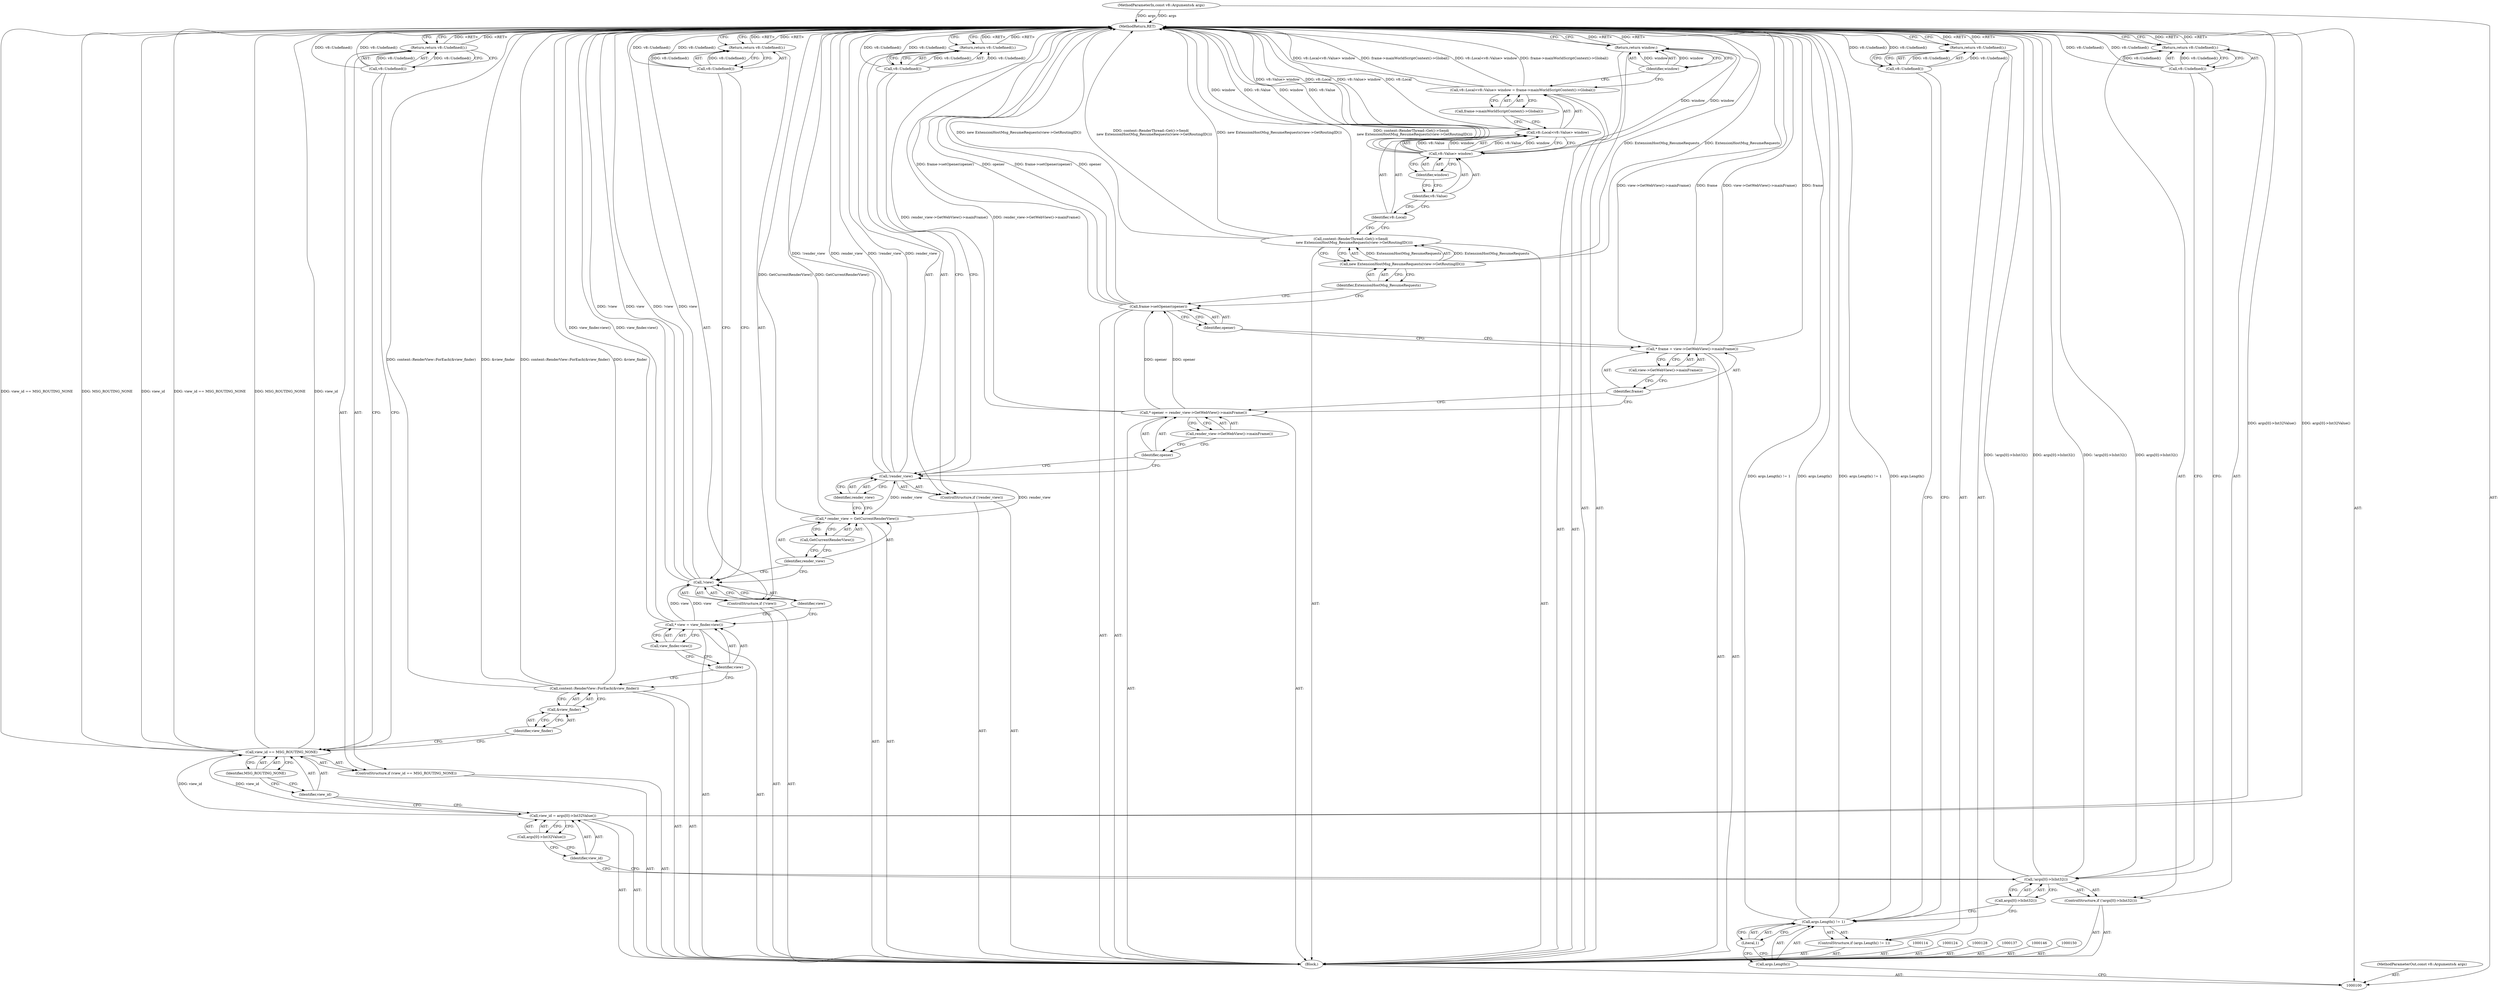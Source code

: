 digraph "0_Chrome_eb4bcacd683a68534bbe2e4d8d6eeafafc7f57ba_2" {
"1000168" [label="(MethodReturn,RET)"];
"1000121" [label="(Identifier,MSG_ROUTING_NONE)"];
"1000118" [label="(ControlStructure,if (view_id == MSG_ROUTING_NONE))"];
"1000119" [label="(Call,view_id == MSG_ROUTING_NONE)"];
"1000120" [label="(Identifier,view_id)"];
"1000123" [label="(Call,v8::Undefined())"];
"1000122" [label="(Return,return v8::Undefined();)"];
"1000125" [label="(Call,content::RenderView::ForEach(&view_finder))"];
"1000126" [label="(Call,&view_finder)"];
"1000127" [label="(Identifier,view_finder)"];
"1000129" [label="(Call,* view = view_finder.view())"];
"1000130" [label="(Identifier,view)"];
"1000131" [label="(Call,view_finder.view())"];
"1000132" [label="(ControlStructure,if (!view))"];
"1000133" [label="(Call,!view)"];
"1000134" [label="(Identifier,view)"];
"1000136" [label="(Call,v8::Undefined())"];
"1000135" [label="(Return,return v8::Undefined();)"];
"1000102" [label="(Block,)"];
"1000101" [label="(MethodParameterIn,const v8::Arguments& args)"];
"1000253" [label="(MethodParameterOut,const v8::Arguments& args)"];
"1000138" [label="(Call,* render_view = GetCurrentRenderView())"];
"1000139" [label="(Identifier,render_view)"];
"1000140" [label="(Call,GetCurrentRenderView())"];
"1000141" [label="(ControlStructure,if (!render_view))"];
"1000142" [label="(Call,!render_view)"];
"1000143" [label="(Identifier,render_view)"];
"1000145" [label="(Call,v8::Undefined())"];
"1000144" [label="(Return,return v8::Undefined();)"];
"1000147" [label="(Call,* opener = render_view->GetWebView()->mainFrame())"];
"1000148" [label="(Identifier,opener)"];
"1000149" [label="(Call,render_view->GetWebView()->mainFrame())"];
"1000151" [label="(Call,* frame = view->GetWebView()->mainFrame())"];
"1000152" [label="(Identifier,frame)"];
"1000153" [label="(Call,view->GetWebView()->mainFrame())"];
"1000155" [label="(Identifier,opener)"];
"1000154" [label="(Call,frame->setOpener(opener))"];
"1000156" [label="(Call,content::RenderThread::Get()->Send(\n      new ExtensionHostMsg_ResumeRequests(view->GetRoutingID())))"];
"1000158" [label="(Identifier,ExtensionHostMsg_ResumeRequests)"];
"1000157" [label="(Call,new ExtensionHostMsg_ResumeRequests(view->GetRoutingID()))"];
"1000162" [label="(Call,v8::Value> window)"];
"1000163" [label="(Identifier,v8::Value)"];
"1000164" [label="(Identifier,window)"];
"1000159" [label="(Call,v8::Local<v8::Value> window = frame->mainWorldScriptContext()->Global())"];
"1000160" [label="(Call,v8::Local<v8::Value> window)"];
"1000161" [label="(Identifier,v8::Local)"];
"1000165" [label="(Call,frame->mainWorldScriptContext()->Global())"];
"1000103" [label="(ControlStructure,if (args.Length() != 1))"];
"1000106" [label="(Literal,1)"];
"1000104" [label="(Call,args.Length() != 1)"];
"1000105" [label="(Call,args.Length())"];
"1000167" [label="(Identifier,window)"];
"1000166" [label="(Return,return window;)"];
"1000108" [label="(Call,v8::Undefined())"];
"1000107" [label="(Return,return v8::Undefined();)"];
"1000109" [label="(ControlStructure,if (!args[0]->IsInt32()))"];
"1000110" [label="(Call,!args[0]->IsInt32())"];
"1000111" [label="(Call,args[0]->IsInt32())"];
"1000113" [label="(Call,v8::Undefined())"];
"1000112" [label="(Return,return v8::Undefined();)"];
"1000117" [label="(Call,args[0]->Int32Value())"];
"1000115" [label="(Call,view_id = args[0]->Int32Value())"];
"1000116" [label="(Identifier,view_id)"];
"1000168" -> "1000100"  [label="AST: "];
"1000168" -> "1000107"  [label="CFG: "];
"1000168" -> "1000112"  [label="CFG: "];
"1000168" -> "1000122"  [label="CFG: "];
"1000168" -> "1000135"  [label="CFG: "];
"1000168" -> "1000144"  [label="CFG: "];
"1000168" -> "1000166"  [label="CFG: "];
"1000144" -> "1000168"  [label="DDG: <RET>"];
"1000142" -> "1000168"  [label="DDG: !render_view"];
"1000142" -> "1000168"  [label="DDG: render_view"];
"1000125" -> "1000168"  [label="DDG: content::RenderView::ForEach(&view_finder)"];
"1000125" -> "1000168"  [label="DDG: &view_finder"];
"1000108" -> "1000168"  [label="DDG: v8::Undefined()"];
"1000156" -> "1000168"  [label="DDG: new ExtensionHostMsg_ResumeRequests(view->GetRoutingID())"];
"1000156" -> "1000168"  [label="DDG: content::RenderThread::Get()->Send(\n      new ExtensionHostMsg_ResumeRequests(view->GetRoutingID()))"];
"1000104" -> "1000168"  [label="DDG: args.Length() != 1"];
"1000104" -> "1000168"  [label="DDG: args.Length()"];
"1000159" -> "1000168"  [label="DDG: v8::Local<v8::Value> window"];
"1000159" -> "1000168"  [label="DDG: frame->mainWorldScriptContext()->Global()"];
"1000123" -> "1000168"  [label="DDG: v8::Undefined()"];
"1000147" -> "1000168"  [label="DDG: render_view->GetWebView()->mainFrame()"];
"1000151" -> "1000168"  [label="DDG: view->GetWebView()->mainFrame()"];
"1000151" -> "1000168"  [label="DDG: frame"];
"1000133" -> "1000168"  [label="DDG: !view"];
"1000133" -> "1000168"  [label="DDG: view"];
"1000154" -> "1000168"  [label="DDG: frame->setOpener(opener)"];
"1000154" -> "1000168"  [label="DDG: opener"];
"1000119" -> "1000168"  [label="DDG: view_id == MSG_ROUTING_NONE"];
"1000119" -> "1000168"  [label="DDG: MSG_ROUTING_NONE"];
"1000119" -> "1000168"  [label="DDG: view_id"];
"1000115" -> "1000168"  [label="DDG: args[0]->Int32Value()"];
"1000162" -> "1000168"  [label="DDG: window"];
"1000162" -> "1000168"  [label="DDG: v8::Value"];
"1000138" -> "1000168"  [label="DDG: GetCurrentRenderView()"];
"1000157" -> "1000168"  [label="DDG: ExtensionHostMsg_ResumeRequests"];
"1000113" -> "1000168"  [label="DDG: v8::Undefined()"];
"1000101" -> "1000168"  [label="DDG: args"];
"1000110" -> "1000168"  [label="DDG: !args[0]->IsInt32()"];
"1000110" -> "1000168"  [label="DDG: args[0]->IsInt32()"];
"1000136" -> "1000168"  [label="DDG: v8::Undefined()"];
"1000145" -> "1000168"  [label="DDG: v8::Undefined()"];
"1000160" -> "1000168"  [label="DDG: v8::Value> window"];
"1000160" -> "1000168"  [label="DDG: v8::Local"];
"1000129" -> "1000168"  [label="DDG: view_finder.view()"];
"1000122" -> "1000168"  [label="DDG: <RET>"];
"1000112" -> "1000168"  [label="DDG: <RET>"];
"1000166" -> "1000168"  [label="DDG: <RET>"];
"1000135" -> "1000168"  [label="DDG: <RET>"];
"1000107" -> "1000168"  [label="DDG: <RET>"];
"1000121" -> "1000119"  [label="AST: "];
"1000121" -> "1000120"  [label="CFG: "];
"1000119" -> "1000121"  [label="CFG: "];
"1000118" -> "1000102"  [label="AST: "];
"1000119" -> "1000118"  [label="AST: "];
"1000122" -> "1000118"  [label="AST: "];
"1000119" -> "1000118"  [label="AST: "];
"1000119" -> "1000121"  [label="CFG: "];
"1000120" -> "1000119"  [label="AST: "];
"1000121" -> "1000119"  [label="AST: "];
"1000123" -> "1000119"  [label="CFG: "];
"1000127" -> "1000119"  [label="CFG: "];
"1000119" -> "1000168"  [label="DDG: view_id == MSG_ROUTING_NONE"];
"1000119" -> "1000168"  [label="DDG: MSG_ROUTING_NONE"];
"1000119" -> "1000168"  [label="DDG: view_id"];
"1000115" -> "1000119"  [label="DDG: view_id"];
"1000120" -> "1000119"  [label="AST: "];
"1000120" -> "1000115"  [label="CFG: "];
"1000121" -> "1000120"  [label="CFG: "];
"1000123" -> "1000122"  [label="AST: "];
"1000123" -> "1000119"  [label="CFG: "];
"1000122" -> "1000123"  [label="CFG: "];
"1000123" -> "1000168"  [label="DDG: v8::Undefined()"];
"1000123" -> "1000122"  [label="DDG: v8::Undefined()"];
"1000122" -> "1000118"  [label="AST: "];
"1000122" -> "1000123"  [label="CFG: "];
"1000123" -> "1000122"  [label="AST: "];
"1000168" -> "1000122"  [label="CFG: "];
"1000122" -> "1000168"  [label="DDG: <RET>"];
"1000123" -> "1000122"  [label="DDG: v8::Undefined()"];
"1000125" -> "1000102"  [label="AST: "];
"1000125" -> "1000126"  [label="CFG: "];
"1000126" -> "1000125"  [label="AST: "];
"1000130" -> "1000125"  [label="CFG: "];
"1000125" -> "1000168"  [label="DDG: content::RenderView::ForEach(&view_finder)"];
"1000125" -> "1000168"  [label="DDG: &view_finder"];
"1000126" -> "1000125"  [label="AST: "];
"1000126" -> "1000127"  [label="CFG: "];
"1000127" -> "1000126"  [label="AST: "];
"1000125" -> "1000126"  [label="CFG: "];
"1000127" -> "1000126"  [label="AST: "];
"1000127" -> "1000119"  [label="CFG: "];
"1000126" -> "1000127"  [label="CFG: "];
"1000129" -> "1000102"  [label="AST: "];
"1000129" -> "1000131"  [label="CFG: "];
"1000130" -> "1000129"  [label="AST: "];
"1000131" -> "1000129"  [label="AST: "];
"1000134" -> "1000129"  [label="CFG: "];
"1000129" -> "1000168"  [label="DDG: view_finder.view()"];
"1000129" -> "1000133"  [label="DDG: view"];
"1000130" -> "1000129"  [label="AST: "];
"1000130" -> "1000125"  [label="CFG: "];
"1000131" -> "1000130"  [label="CFG: "];
"1000131" -> "1000129"  [label="AST: "];
"1000131" -> "1000130"  [label="CFG: "];
"1000129" -> "1000131"  [label="CFG: "];
"1000132" -> "1000102"  [label="AST: "];
"1000133" -> "1000132"  [label="AST: "];
"1000135" -> "1000132"  [label="AST: "];
"1000133" -> "1000132"  [label="AST: "];
"1000133" -> "1000134"  [label="CFG: "];
"1000134" -> "1000133"  [label="AST: "];
"1000136" -> "1000133"  [label="CFG: "];
"1000139" -> "1000133"  [label="CFG: "];
"1000133" -> "1000168"  [label="DDG: !view"];
"1000133" -> "1000168"  [label="DDG: view"];
"1000129" -> "1000133"  [label="DDG: view"];
"1000134" -> "1000133"  [label="AST: "];
"1000134" -> "1000129"  [label="CFG: "];
"1000133" -> "1000134"  [label="CFG: "];
"1000136" -> "1000135"  [label="AST: "];
"1000136" -> "1000133"  [label="CFG: "];
"1000135" -> "1000136"  [label="CFG: "];
"1000136" -> "1000168"  [label="DDG: v8::Undefined()"];
"1000136" -> "1000135"  [label="DDG: v8::Undefined()"];
"1000135" -> "1000132"  [label="AST: "];
"1000135" -> "1000136"  [label="CFG: "];
"1000136" -> "1000135"  [label="AST: "];
"1000168" -> "1000135"  [label="CFG: "];
"1000135" -> "1000168"  [label="DDG: <RET>"];
"1000136" -> "1000135"  [label="DDG: v8::Undefined()"];
"1000102" -> "1000100"  [label="AST: "];
"1000103" -> "1000102"  [label="AST: "];
"1000109" -> "1000102"  [label="AST: "];
"1000114" -> "1000102"  [label="AST: "];
"1000115" -> "1000102"  [label="AST: "];
"1000118" -> "1000102"  [label="AST: "];
"1000124" -> "1000102"  [label="AST: "];
"1000125" -> "1000102"  [label="AST: "];
"1000128" -> "1000102"  [label="AST: "];
"1000129" -> "1000102"  [label="AST: "];
"1000132" -> "1000102"  [label="AST: "];
"1000137" -> "1000102"  [label="AST: "];
"1000138" -> "1000102"  [label="AST: "];
"1000141" -> "1000102"  [label="AST: "];
"1000146" -> "1000102"  [label="AST: "];
"1000147" -> "1000102"  [label="AST: "];
"1000150" -> "1000102"  [label="AST: "];
"1000151" -> "1000102"  [label="AST: "];
"1000154" -> "1000102"  [label="AST: "];
"1000156" -> "1000102"  [label="AST: "];
"1000159" -> "1000102"  [label="AST: "];
"1000166" -> "1000102"  [label="AST: "];
"1000101" -> "1000100"  [label="AST: "];
"1000101" -> "1000168"  [label="DDG: args"];
"1000253" -> "1000100"  [label="AST: "];
"1000138" -> "1000102"  [label="AST: "];
"1000138" -> "1000140"  [label="CFG: "];
"1000139" -> "1000138"  [label="AST: "];
"1000140" -> "1000138"  [label="AST: "];
"1000143" -> "1000138"  [label="CFG: "];
"1000138" -> "1000168"  [label="DDG: GetCurrentRenderView()"];
"1000138" -> "1000142"  [label="DDG: render_view"];
"1000139" -> "1000138"  [label="AST: "];
"1000139" -> "1000133"  [label="CFG: "];
"1000140" -> "1000139"  [label="CFG: "];
"1000140" -> "1000138"  [label="AST: "];
"1000140" -> "1000139"  [label="CFG: "];
"1000138" -> "1000140"  [label="CFG: "];
"1000141" -> "1000102"  [label="AST: "];
"1000142" -> "1000141"  [label="AST: "];
"1000144" -> "1000141"  [label="AST: "];
"1000142" -> "1000141"  [label="AST: "];
"1000142" -> "1000143"  [label="CFG: "];
"1000143" -> "1000142"  [label="AST: "];
"1000145" -> "1000142"  [label="CFG: "];
"1000148" -> "1000142"  [label="CFG: "];
"1000142" -> "1000168"  [label="DDG: !render_view"];
"1000142" -> "1000168"  [label="DDG: render_view"];
"1000138" -> "1000142"  [label="DDG: render_view"];
"1000143" -> "1000142"  [label="AST: "];
"1000143" -> "1000138"  [label="CFG: "];
"1000142" -> "1000143"  [label="CFG: "];
"1000145" -> "1000144"  [label="AST: "];
"1000145" -> "1000142"  [label="CFG: "];
"1000144" -> "1000145"  [label="CFG: "];
"1000145" -> "1000168"  [label="DDG: v8::Undefined()"];
"1000145" -> "1000144"  [label="DDG: v8::Undefined()"];
"1000144" -> "1000141"  [label="AST: "];
"1000144" -> "1000145"  [label="CFG: "];
"1000145" -> "1000144"  [label="AST: "];
"1000168" -> "1000144"  [label="CFG: "];
"1000144" -> "1000168"  [label="DDG: <RET>"];
"1000145" -> "1000144"  [label="DDG: v8::Undefined()"];
"1000147" -> "1000102"  [label="AST: "];
"1000147" -> "1000149"  [label="CFG: "];
"1000148" -> "1000147"  [label="AST: "];
"1000149" -> "1000147"  [label="AST: "];
"1000152" -> "1000147"  [label="CFG: "];
"1000147" -> "1000168"  [label="DDG: render_view->GetWebView()->mainFrame()"];
"1000147" -> "1000154"  [label="DDG: opener"];
"1000148" -> "1000147"  [label="AST: "];
"1000148" -> "1000142"  [label="CFG: "];
"1000149" -> "1000148"  [label="CFG: "];
"1000149" -> "1000147"  [label="AST: "];
"1000149" -> "1000148"  [label="CFG: "];
"1000147" -> "1000149"  [label="CFG: "];
"1000151" -> "1000102"  [label="AST: "];
"1000151" -> "1000153"  [label="CFG: "];
"1000152" -> "1000151"  [label="AST: "];
"1000153" -> "1000151"  [label="AST: "];
"1000155" -> "1000151"  [label="CFG: "];
"1000151" -> "1000168"  [label="DDG: view->GetWebView()->mainFrame()"];
"1000151" -> "1000168"  [label="DDG: frame"];
"1000152" -> "1000151"  [label="AST: "];
"1000152" -> "1000147"  [label="CFG: "];
"1000153" -> "1000152"  [label="CFG: "];
"1000153" -> "1000151"  [label="AST: "];
"1000153" -> "1000152"  [label="CFG: "];
"1000151" -> "1000153"  [label="CFG: "];
"1000155" -> "1000154"  [label="AST: "];
"1000155" -> "1000151"  [label="CFG: "];
"1000154" -> "1000155"  [label="CFG: "];
"1000154" -> "1000102"  [label="AST: "];
"1000154" -> "1000155"  [label="CFG: "];
"1000155" -> "1000154"  [label="AST: "];
"1000158" -> "1000154"  [label="CFG: "];
"1000154" -> "1000168"  [label="DDG: frame->setOpener(opener)"];
"1000154" -> "1000168"  [label="DDG: opener"];
"1000147" -> "1000154"  [label="DDG: opener"];
"1000156" -> "1000102"  [label="AST: "];
"1000156" -> "1000157"  [label="CFG: "];
"1000157" -> "1000156"  [label="AST: "];
"1000161" -> "1000156"  [label="CFG: "];
"1000156" -> "1000168"  [label="DDG: new ExtensionHostMsg_ResumeRequests(view->GetRoutingID())"];
"1000156" -> "1000168"  [label="DDG: content::RenderThread::Get()->Send(\n      new ExtensionHostMsg_ResumeRequests(view->GetRoutingID()))"];
"1000157" -> "1000156"  [label="DDG: ExtensionHostMsg_ResumeRequests"];
"1000158" -> "1000157"  [label="AST: "];
"1000158" -> "1000154"  [label="CFG: "];
"1000157" -> "1000158"  [label="CFG: "];
"1000157" -> "1000156"  [label="AST: "];
"1000157" -> "1000158"  [label="CFG: "];
"1000158" -> "1000157"  [label="AST: "];
"1000156" -> "1000157"  [label="CFG: "];
"1000157" -> "1000168"  [label="DDG: ExtensionHostMsg_ResumeRequests"];
"1000157" -> "1000156"  [label="DDG: ExtensionHostMsg_ResumeRequests"];
"1000162" -> "1000160"  [label="AST: "];
"1000162" -> "1000164"  [label="CFG: "];
"1000163" -> "1000162"  [label="AST: "];
"1000164" -> "1000162"  [label="AST: "];
"1000160" -> "1000162"  [label="CFG: "];
"1000162" -> "1000168"  [label="DDG: window"];
"1000162" -> "1000168"  [label="DDG: v8::Value"];
"1000162" -> "1000160"  [label="DDG: v8::Value"];
"1000162" -> "1000160"  [label="DDG: window"];
"1000162" -> "1000166"  [label="DDG: window"];
"1000163" -> "1000162"  [label="AST: "];
"1000163" -> "1000161"  [label="CFG: "];
"1000164" -> "1000163"  [label="CFG: "];
"1000164" -> "1000162"  [label="AST: "];
"1000164" -> "1000163"  [label="CFG: "];
"1000162" -> "1000164"  [label="CFG: "];
"1000159" -> "1000102"  [label="AST: "];
"1000159" -> "1000165"  [label="CFG: "];
"1000160" -> "1000159"  [label="AST: "];
"1000165" -> "1000159"  [label="AST: "];
"1000167" -> "1000159"  [label="CFG: "];
"1000159" -> "1000168"  [label="DDG: v8::Local<v8::Value> window"];
"1000159" -> "1000168"  [label="DDG: frame->mainWorldScriptContext()->Global()"];
"1000160" -> "1000159"  [label="AST: "];
"1000160" -> "1000162"  [label="CFG: "];
"1000161" -> "1000160"  [label="AST: "];
"1000162" -> "1000160"  [label="AST: "];
"1000165" -> "1000160"  [label="CFG: "];
"1000160" -> "1000168"  [label="DDG: v8::Value> window"];
"1000160" -> "1000168"  [label="DDG: v8::Local"];
"1000162" -> "1000160"  [label="DDG: v8::Value"];
"1000162" -> "1000160"  [label="DDG: window"];
"1000161" -> "1000160"  [label="AST: "];
"1000161" -> "1000156"  [label="CFG: "];
"1000163" -> "1000161"  [label="CFG: "];
"1000165" -> "1000159"  [label="AST: "];
"1000165" -> "1000160"  [label="CFG: "];
"1000159" -> "1000165"  [label="CFG: "];
"1000103" -> "1000102"  [label="AST: "];
"1000104" -> "1000103"  [label="AST: "];
"1000107" -> "1000103"  [label="AST: "];
"1000106" -> "1000104"  [label="AST: "];
"1000106" -> "1000105"  [label="CFG: "];
"1000104" -> "1000106"  [label="CFG: "];
"1000104" -> "1000103"  [label="AST: "];
"1000104" -> "1000106"  [label="CFG: "];
"1000105" -> "1000104"  [label="AST: "];
"1000106" -> "1000104"  [label="AST: "];
"1000108" -> "1000104"  [label="CFG: "];
"1000111" -> "1000104"  [label="CFG: "];
"1000104" -> "1000168"  [label="DDG: args.Length() != 1"];
"1000104" -> "1000168"  [label="DDG: args.Length()"];
"1000105" -> "1000104"  [label="AST: "];
"1000105" -> "1000100"  [label="CFG: "];
"1000106" -> "1000105"  [label="CFG: "];
"1000167" -> "1000166"  [label="AST: "];
"1000167" -> "1000159"  [label="CFG: "];
"1000166" -> "1000167"  [label="CFG: "];
"1000167" -> "1000166"  [label="DDG: window"];
"1000166" -> "1000102"  [label="AST: "];
"1000166" -> "1000167"  [label="CFG: "];
"1000167" -> "1000166"  [label="AST: "];
"1000168" -> "1000166"  [label="CFG: "];
"1000166" -> "1000168"  [label="DDG: <RET>"];
"1000167" -> "1000166"  [label="DDG: window"];
"1000162" -> "1000166"  [label="DDG: window"];
"1000108" -> "1000107"  [label="AST: "];
"1000108" -> "1000104"  [label="CFG: "];
"1000107" -> "1000108"  [label="CFG: "];
"1000108" -> "1000168"  [label="DDG: v8::Undefined()"];
"1000108" -> "1000107"  [label="DDG: v8::Undefined()"];
"1000107" -> "1000103"  [label="AST: "];
"1000107" -> "1000108"  [label="CFG: "];
"1000108" -> "1000107"  [label="AST: "];
"1000168" -> "1000107"  [label="CFG: "];
"1000107" -> "1000168"  [label="DDG: <RET>"];
"1000108" -> "1000107"  [label="DDG: v8::Undefined()"];
"1000109" -> "1000102"  [label="AST: "];
"1000110" -> "1000109"  [label="AST: "];
"1000112" -> "1000109"  [label="AST: "];
"1000110" -> "1000109"  [label="AST: "];
"1000110" -> "1000111"  [label="CFG: "];
"1000111" -> "1000110"  [label="AST: "];
"1000113" -> "1000110"  [label="CFG: "];
"1000116" -> "1000110"  [label="CFG: "];
"1000110" -> "1000168"  [label="DDG: !args[0]->IsInt32()"];
"1000110" -> "1000168"  [label="DDG: args[0]->IsInt32()"];
"1000111" -> "1000110"  [label="AST: "];
"1000111" -> "1000104"  [label="CFG: "];
"1000110" -> "1000111"  [label="CFG: "];
"1000113" -> "1000112"  [label="AST: "];
"1000113" -> "1000110"  [label="CFG: "];
"1000112" -> "1000113"  [label="CFG: "];
"1000113" -> "1000168"  [label="DDG: v8::Undefined()"];
"1000113" -> "1000112"  [label="DDG: v8::Undefined()"];
"1000112" -> "1000109"  [label="AST: "];
"1000112" -> "1000113"  [label="CFG: "];
"1000113" -> "1000112"  [label="AST: "];
"1000168" -> "1000112"  [label="CFG: "];
"1000112" -> "1000168"  [label="DDG: <RET>"];
"1000113" -> "1000112"  [label="DDG: v8::Undefined()"];
"1000117" -> "1000115"  [label="AST: "];
"1000117" -> "1000116"  [label="CFG: "];
"1000115" -> "1000117"  [label="CFG: "];
"1000115" -> "1000102"  [label="AST: "];
"1000115" -> "1000117"  [label="CFG: "];
"1000116" -> "1000115"  [label="AST: "];
"1000117" -> "1000115"  [label="AST: "];
"1000120" -> "1000115"  [label="CFG: "];
"1000115" -> "1000168"  [label="DDG: args[0]->Int32Value()"];
"1000115" -> "1000119"  [label="DDG: view_id"];
"1000116" -> "1000115"  [label="AST: "];
"1000116" -> "1000110"  [label="CFG: "];
"1000117" -> "1000116"  [label="CFG: "];
}
